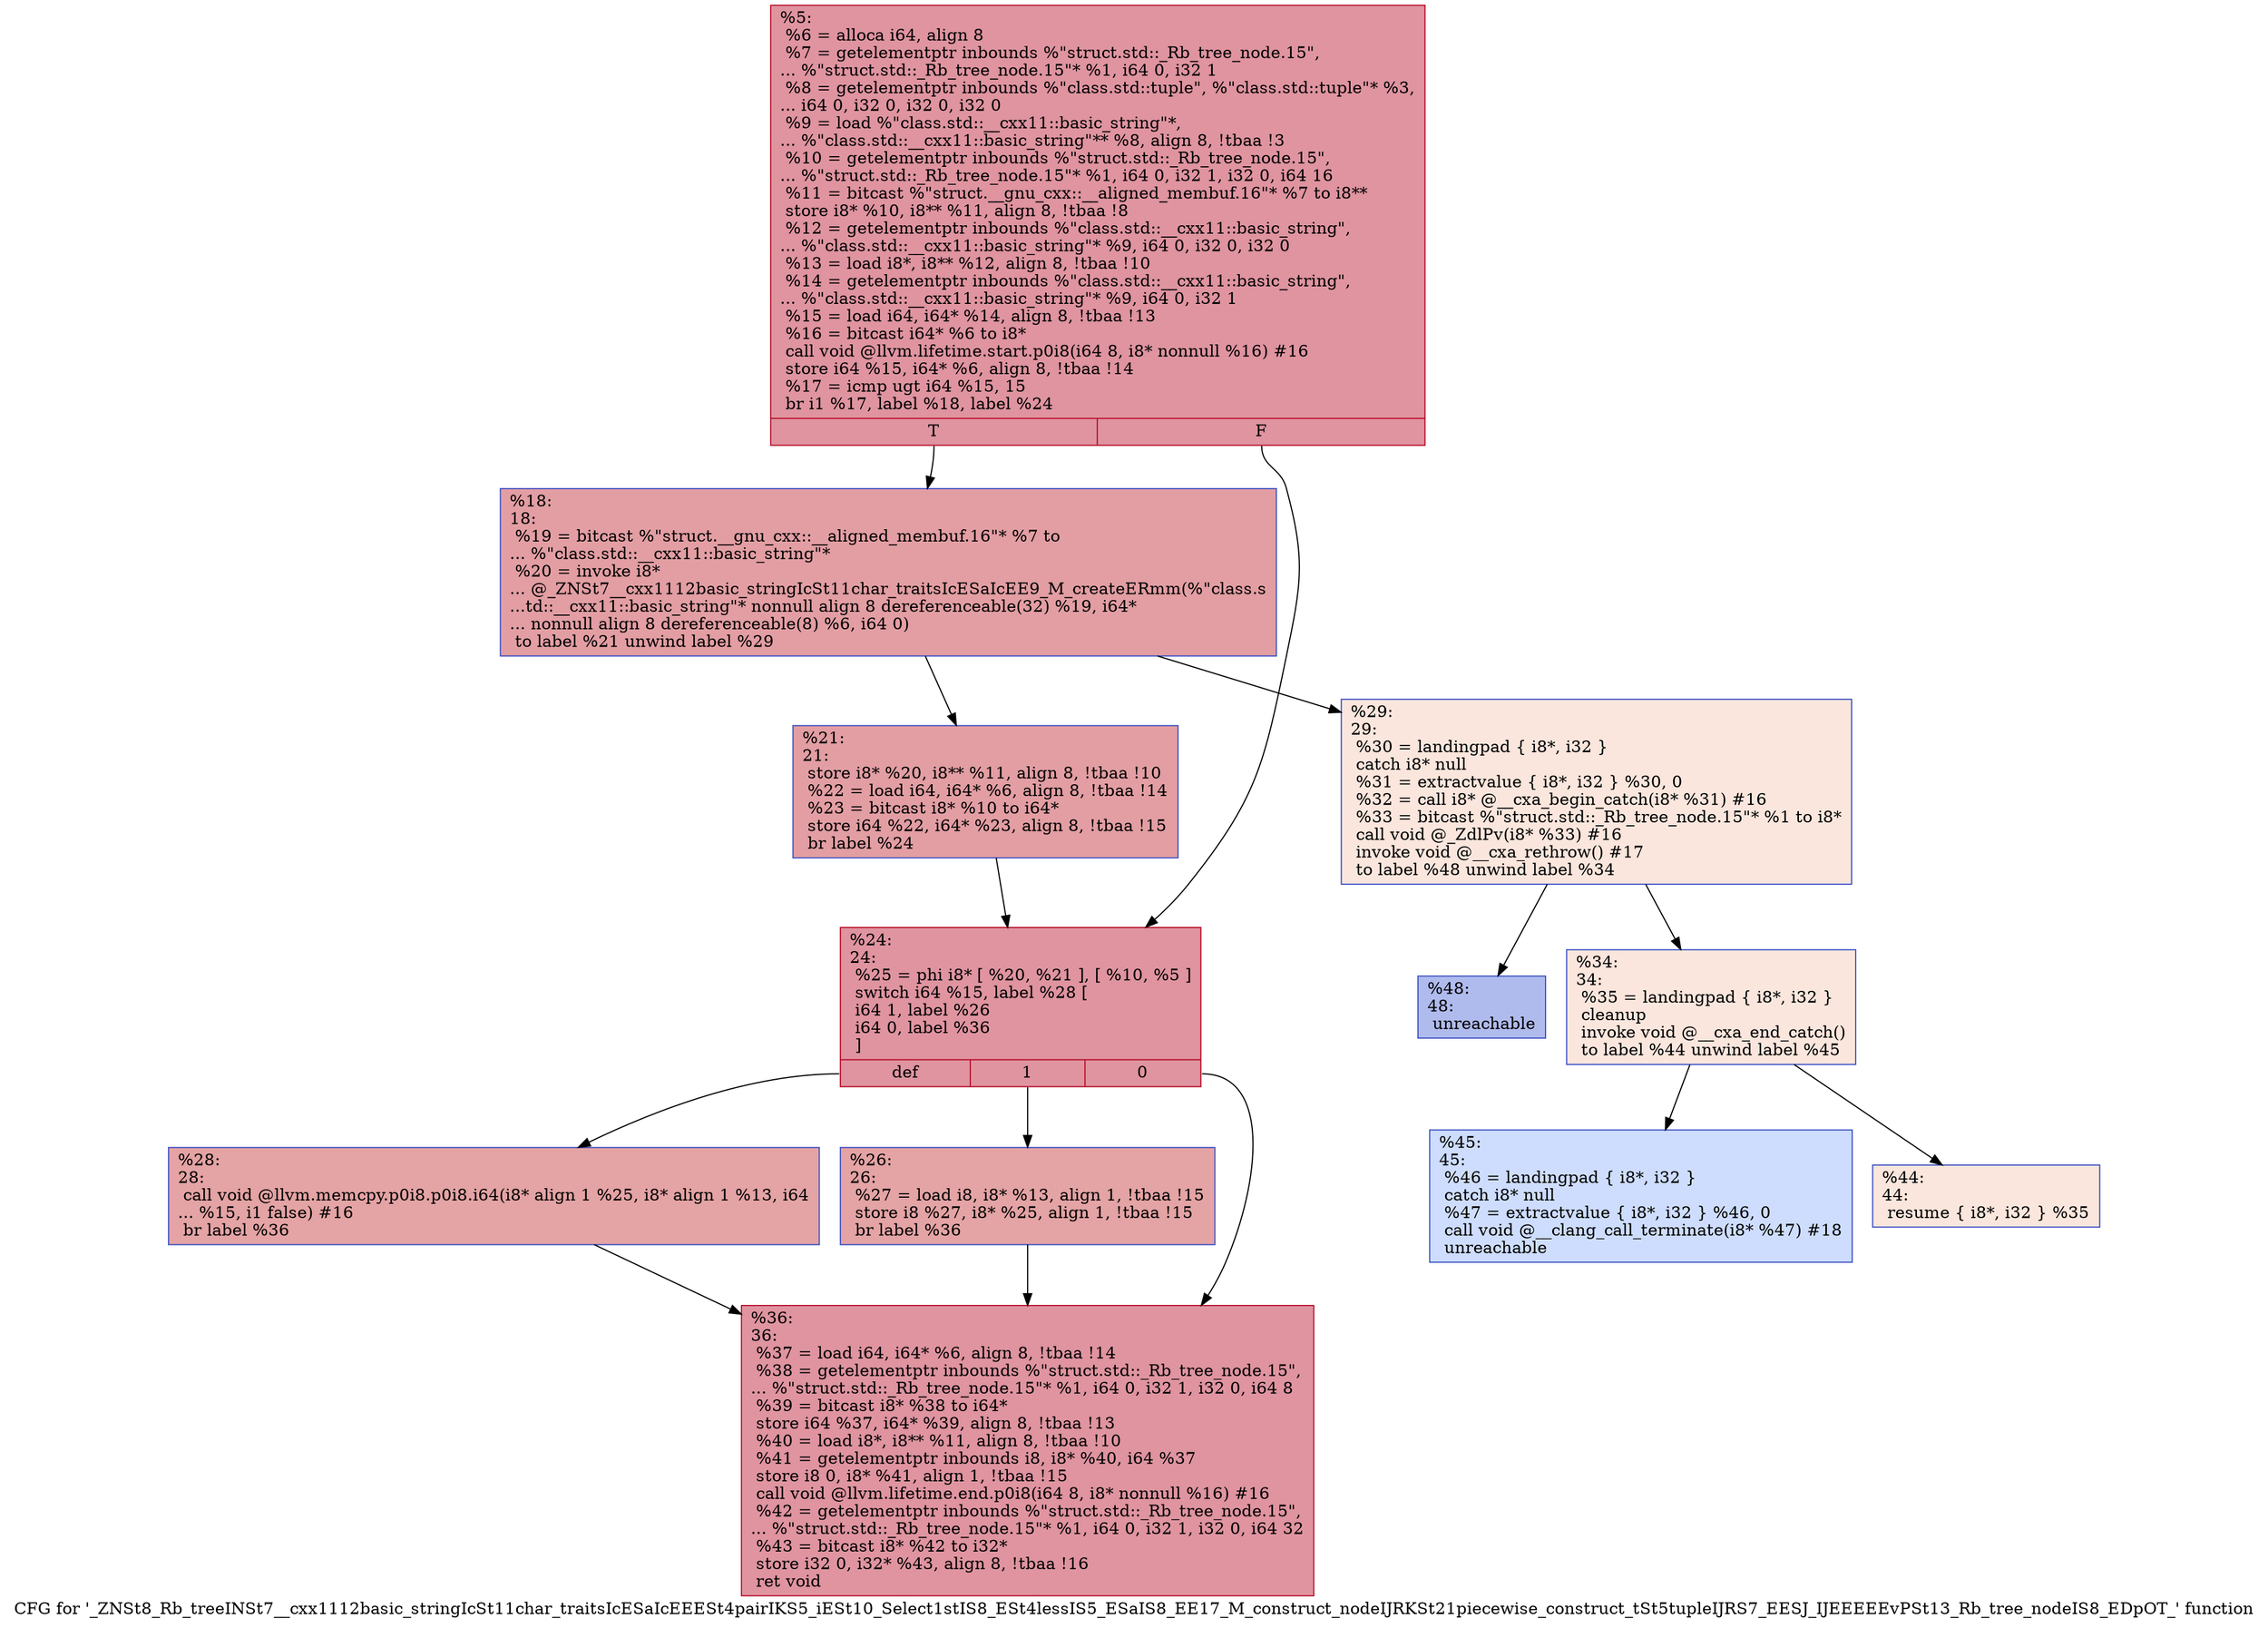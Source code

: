 digraph "CFG for '_ZNSt8_Rb_treeINSt7__cxx1112basic_stringIcSt11char_traitsIcESaIcEEESt4pairIKS5_iESt10_Select1stIS8_ESt4lessIS5_ESaIS8_EE17_M_construct_nodeIJRKSt21piecewise_construct_tSt5tupleIJRS7_EESJ_IJEEEEEvPSt13_Rb_tree_nodeIS8_EDpOT_' function" {
	label="CFG for '_ZNSt8_Rb_treeINSt7__cxx1112basic_stringIcSt11char_traitsIcESaIcEEESt4pairIKS5_iESt10_Select1stIS8_ESt4lessIS5_ESaIS8_EE17_M_construct_nodeIJRKSt21piecewise_construct_tSt5tupleIJRS7_EESJ_IJEEEEEvPSt13_Rb_tree_nodeIS8_EDpOT_' function";

	Node0x562ddb45c1b0 [shape=record,color="#b70d28ff", style=filled, fillcolor="#b70d2870",label="{%5:\l  %6 = alloca i64, align 8\l  %7 = getelementptr inbounds %\"struct.std::_Rb_tree_node.15\",\l... %\"struct.std::_Rb_tree_node.15\"* %1, i64 0, i32 1\l  %8 = getelementptr inbounds %\"class.std::tuple\", %\"class.std::tuple\"* %3,\l... i64 0, i32 0, i32 0, i32 0\l  %9 = load %\"class.std::__cxx11::basic_string\"*,\l... %\"class.std::__cxx11::basic_string\"** %8, align 8, !tbaa !3\l  %10 = getelementptr inbounds %\"struct.std::_Rb_tree_node.15\",\l... %\"struct.std::_Rb_tree_node.15\"* %1, i64 0, i32 1, i32 0, i64 16\l  %11 = bitcast %\"struct.__gnu_cxx::__aligned_membuf.16\"* %7 to i8**\l  store i8* %10, i8** %11, align 8, !tbaa !8\l  %12 = getelementptr inbounds %\"class.std::__cxx11::basic_string\",\l... %\"class.std::__cxx11::basic_string\"* %9, i64 0, i32 0, i32 0\l  %13 = load i8*, i8** %12, align 8, !tbaa !10\l  %14 = getelementptr inbounds %\"class.std::__cxx11::basic_string\",\l... %\"class.std::__cxx11::basic_string\"* %9, i64 0, i32 1\l  %15 = load i64, i64* %14, align 8, !tbaa !13\l  %16 = bitcast i64* %6 to i8*\l  call void @llvm.lifetime.start.p0i8(i64 8, i8* nonnull %16) #16\l  store i64 %15, i64* %6, align 8, !tbaa !14\l  %17 = icmp ugt i64 %15, 15\l  br i1 %17, label %18, label %24\l|{<s0>T|<s1>F}}"];
	Node0x562ddb45c1b0:s0 -> Node0x562ddb45c4a0;
	Node0x562ddb45c1b0:s1 -> Node0x562ddb45f840;
	Node0x562ddb45c4a0 [shape=record,color="#3d50c3ff", style=filled, fillcolor="#be242e70",label="{%18:\l18:                                               \l  %19 = bitcast %\"struct.__gnu_cxx::__aligned_membuf.16\"* %7 to\l... %\"class.std::__cxx11::basic_string\"*\l  %20 = invoke i8*\l... @_ZNSt7__cxx1112basic_stringIcSt11char_traitsIcESaIcEE9_M_createERmm(%\"class.s\l...td::__cxx11::basic_string\"* nonnull align 8 dereferenceable(32) %19, i64*\l... nonnull align 8 dereferenceable(8) %6, i64 0)\l          to label %21 unwind label %29\l}"];
	Node0x562ddb45c4a0 -> Node0x562ddb45fa00;
	Node0x562ddb45c4a0 -> Node0x562ddb45fa50;
	Node0x562ddb45fa00 [shape=record,color="#3d50c3ff", style=filled, fillcolor="#be242e70",label="{%21:\l21:                                               \l  store i8* %20, i8** %11, align 8, !tbaa !10\l  %22 = load i64, i64* %6, align 8, !tbaa !14\l  %23 = bitcast i8* %10 to i64*\l  store i64 %22, i64* %23, align 8, !tbaa !15\l  br label %24\l}"];
	Node0x562ddb45fa00 -> Node0x562ddb45f840;
	Node0x562ddb45f840 [shape=record,color="#b70d28ff", style=filled, fillcolor="#b70d2870",label="{%24:\l24:                                               \l  %25 = phi i8* [ %20, %21 ], [ %10, %5 ]\l  switch i64 %15, label %28 [\l    i64 1, label %26\l    i64 0, label %36\l  ]\l|{<s0>def|<s1>1|<s2>0}}"];
	Node0x562ddb45f840:s0 -> Node0x562ddb45fec0;
	Node0x562ddb45f840:s1 -> Node0x562ddb45ff10;
	Node0x562ddb45f840:s2 -> Node0x562ddb45ff60;
	Node0x562ddb45ff10 [shape=record,color="#3d50c3ff", style=filled, fillcolor="#c32e3170",label="{%26:\l26:                                               \l  %27 = load i8, i8* %13, align 1, !tbaa !15\l  store i8 %27, i8* %25, align 1, !tbaa !15\l  br label %36\l}"];
	Node0x562ddb45ff10 -> Node0x562ddb45ff60;
	Node0x562ddb45fec0 [shape=record,color="#3d50c3ff", style=filled, fillcolor="#c32e3170",label="{%28:\l28:                                               \l  call void @llvm.memcpy.p0i8.p0i8.i64(i8* align 1 %25, i8* align 1 %13, i64\l... %15, i1 false) #16\l  br label %36\l}"];
	Node0x562ddb45fec0 -> Node0x562ddb45ff60;
	Node0x562ddb45fa50 [shape=record,color="#3d50c3ff", style=filled, fillcolor="#f3c7b170",label="{%29:\l29:                                               \l  %30 = landingpad \{ i8*, i32 \}\l          catch i8* null\l  %31 = extractvalue \{ i8*, i32 \} %30, 0\l  %32 = call i8* @__cxa_begin_catch(i8* %31) #16\l  %33 = bitcast %\"struct.std::_Rb_tree_node.15\"* %1 to i8*\l  call void @_ZdlPv(i8* %33) #16\l  invoke void @__cxa_rethrow() #17\l          to label %48 unwind label %34\l}"];
	Node0x562ddb45fa50 -> Node0x562ddb460690;
	Node0x562ddb45fa50 -> Node0x562ddb4606e0;
	Node0x562ddb4606e0 [shape=record,color="#3d50c3ff", style=filled, fillcolor="#f3c7b170",label="{%34:\l34:                                               \l  %35 = landingpad \{ i8*, i32 \}\l          cleanup\l  invoke void @__cxa_end_catch()\l          to label %44 unwind label %45\l}"];
	Node0x562ddb4606e0 -> Node0x562ddb4608b0;
	Node0x562ddb4606e0 -> Node0x562ddb460900;
	Node0x562ddb45ff60 [shape=record,color="#b70d28ff", style=filled, fillcolor="#b70d2870",label="{%36:\l36:                                               \l  %37 = load i64, i64* %6, align 8, !tbaa !14\l  %38 = getelementptr inbounds %\"struct.std::_Rb_tree_node.15\",\l... %\"struct.std::_Rb_tree_node.15\"* %1, i64 0, i32 1, i32 0, i64 8\l  %39 = bitcast i8* %38 to i64*\l  store i64 %37, i64* %39, align 8, !tbaa !13\l  %40 = load i8*, i8** %11, align 8, !tbaa !10\l  %41 = getelementptr inbounds i8, i8* %40, i64 %37\l  store i8 0, i8* %41, align 1, !tbaa !15\l  call void @llvm.lifetime.end.p0i8(i64 8, i8* nonnull %16) #16\l  %42 = getelementptr inbounds %\"struct.std::_Rb_tree_node.15\",\l... %\"struct.std::_Rb_tree_node.15\"* %1, i64 0, i32 1, i32 0, i64 32\l  %43 = bitcast i8* %42 to i32*\l  store i32 0, i32* %43, align 8, !tbaa !16\l  ret void\l}"];
	Node0x562ddb4608b0 [shape=record,color="#3d50c3ff", style=filled, fillcolor="#f3c7b170",label="{%44:\l44:                                               \l  resume \{ i8*, i32 \} %35\l}"];
	Node0x562ddb460900 [shape=record,color="#3d50c3ff", style=filled, fillcolor="#8fb1fe70",label="{%45:\l45:                                               \l  %46 = landingpad \{ i8*, i32 \}\l          catch i8* null\l  %47 = extractvalue \{ i8*, i32 \} %46, 0\l  call void @__clang_call_terminate(i8* %47) #18\l  unreachable\l}"];
	Node0x562ddb460690 [shape=record,color="#3d50c3ff", style=filled, fillcolor="#4c66d670",label="{%48:\l48:                                               \l  unreachable\l}"];
}
